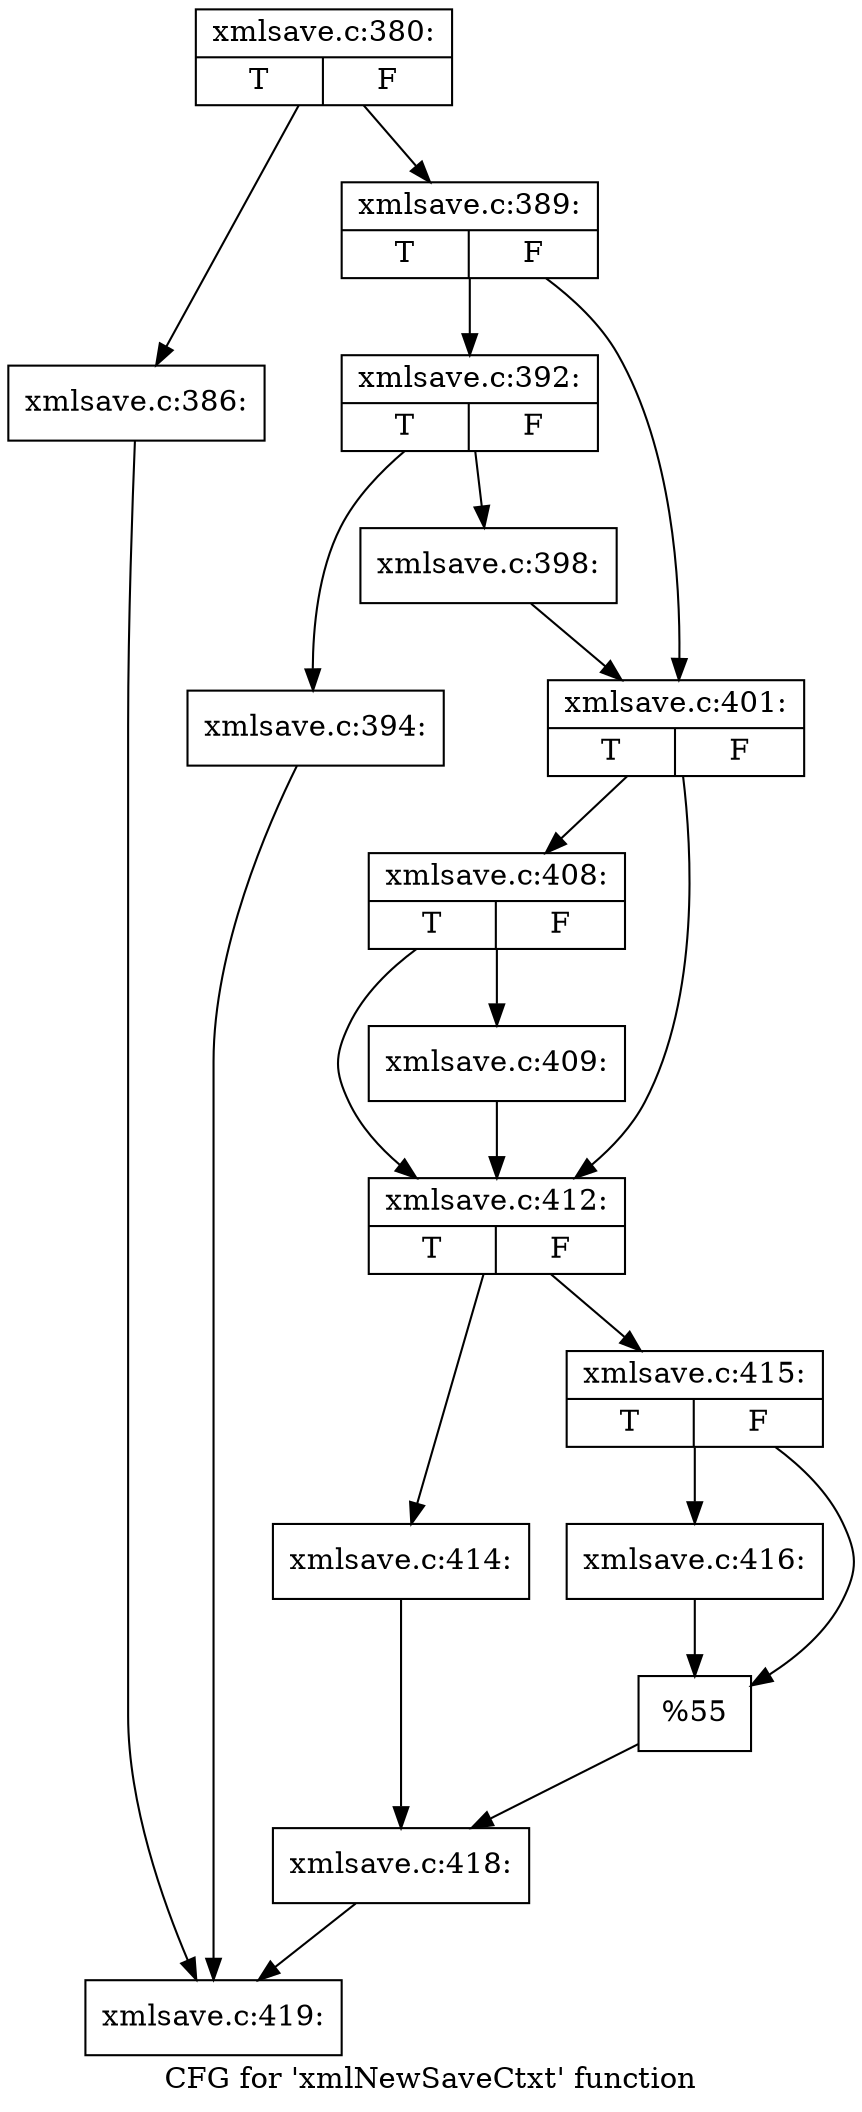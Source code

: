 digraph "CFG for 'xmlNewSaveCtxt' function" {
	label="CFG for 'xmlNewSaveCtxt' function";

	Node0x57abfa0 [shape=record,label="{xmlsave.c:380:|{<s0>T|<s1>F}}"];
	Node0x57abfa0 -> Node0x57b0ce0;
	Node0x57abfa0 -> Node0x57b0d30;
	Node0x57b0ce0 [shape=record,label="{xmlsave.c:386:}"];
	Node0x57b0ce0 -> Node0x57b00b0;
	Node0x57b0d30 [shape=record,label="{xmlsave.c:389:|{<s0>T|<s1>F}}"];
	Node0x57b0d30 -> Node0x57b17a0;
	Node0x57b0d30 -> Node0x57b17f0;
	Node0x57b17a0 [shape=record,label="{xmlsave.c:392:|{<s0>T|<s1>F}}"];
	Node0x57b17a0 -> Node0x57b1e50;
	Node0x57b17a0 -> Node0x57b1ea0;
	Node0x57b1e50 [shape=record,label="{xmlsave.c:394:}"];
	Node0x57b1e50 -> Node0x57b00b0;
	Node0x57b1ea0 [shape=record,label="{xmlsave.c:398:}"];
	Node0x57b1ea0 -> Node0x57b17f0;
	Node0x57b17f0 [shape=record,label="{xmlsave.c:401:|{<s0>T|<s1>F}}"];
	Node0x57b17f0 -> Node0x57b3110;
	Node0x57b17f0 -> Node0x57b30c0;
	Node0x57b3110 [shape=record,label="{xmlsave.c:408:|{<s0>T|<s1>F}}"];
	Node0x57b3110 -> Node0x57b30c0;
	Node0x57b3110 -> Node0x57b3070;
	Node0x57b3070 [shape=record,label="{xmlsave.c:409:}"];
	Node0x57b3070 -> Node0x57b30c0;
	Node0x57b30c0 [shape=record,label="{xmlsave.c:412:|{<s0>T|<s1>F}}"];
	Node0x57b30c0 -> Node0x57b3e80;
	Node0x57b30c0 -> Node0x57b3f20;
	Node0x57b3e80 [shape=record,label="{xmlsave.c:414:}"];
	Node0x57b3e80 -> Node0x57b3ed0;
	Node0x57b3f20 [shape=record,label="{xmlsave.c:415:|{<s0>T|<s1>F}}"];
	Node0x57b3f20 -> Node0x57b4530;
	Node0x57b3f20 -> Node0x57b4580;
	Node0x57b4530 [shape=record,label="{xmlsave.c:416:}"];
	Node0x57b4530 -> Node0x57b4580;
	Node0x57b4580 [shape=record,label="{%55}"];
	Node0x57b4580 -> Node0x57b3ed0;
	Node0x57b3ed0 [shape=record,label="{xmlsave.c:418:}"];
	Node0x57b3ed0 -> Node0x57b00b0;
	Node0x57b00b0 [shape=record,label="{xmlsave.c:419:}"];
}

